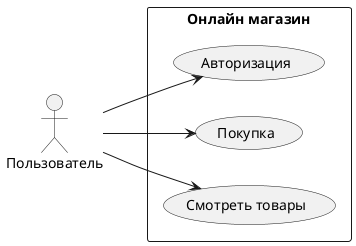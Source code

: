 @startuml

left to right direction

actor :Пользователь: as User

rectangle "Онлайн магазин" {
    usecase "Авторизация" as Auth 
    usecase (Покупка) as Buy
    usecase (Смотреть товары) as Show
}

User --> Auth 
User --> Buy
User --> Show

@enduml
